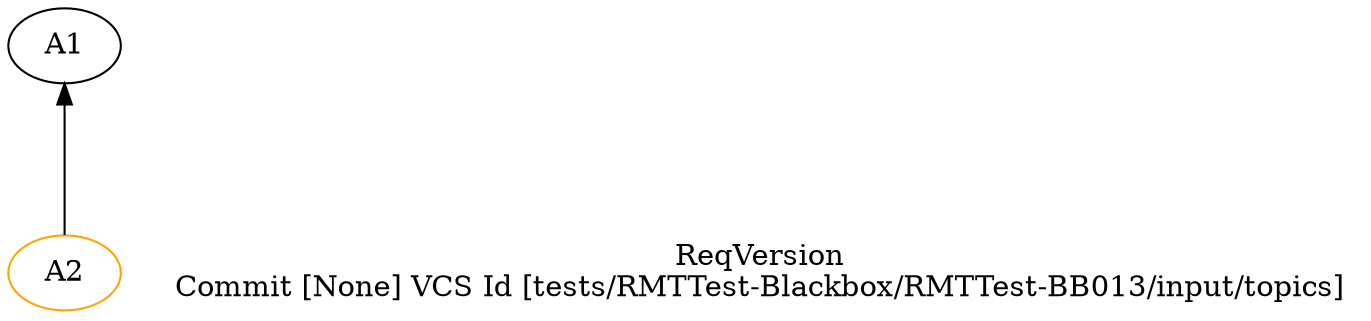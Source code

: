 digraph reqdeps {
rankdir=BT;
mclimit=10.0;
nslimit=10.0;ranksep=1;
"A1" [];
"A2" [color=orange];
"A2" -> "A1";
ReqVersion [shape=plaintext label="ReqVersion\nCommit [None] VCS Id [tests/RMTTest-Blackbox/RMTTest-BB013/input/topics]"]
}
